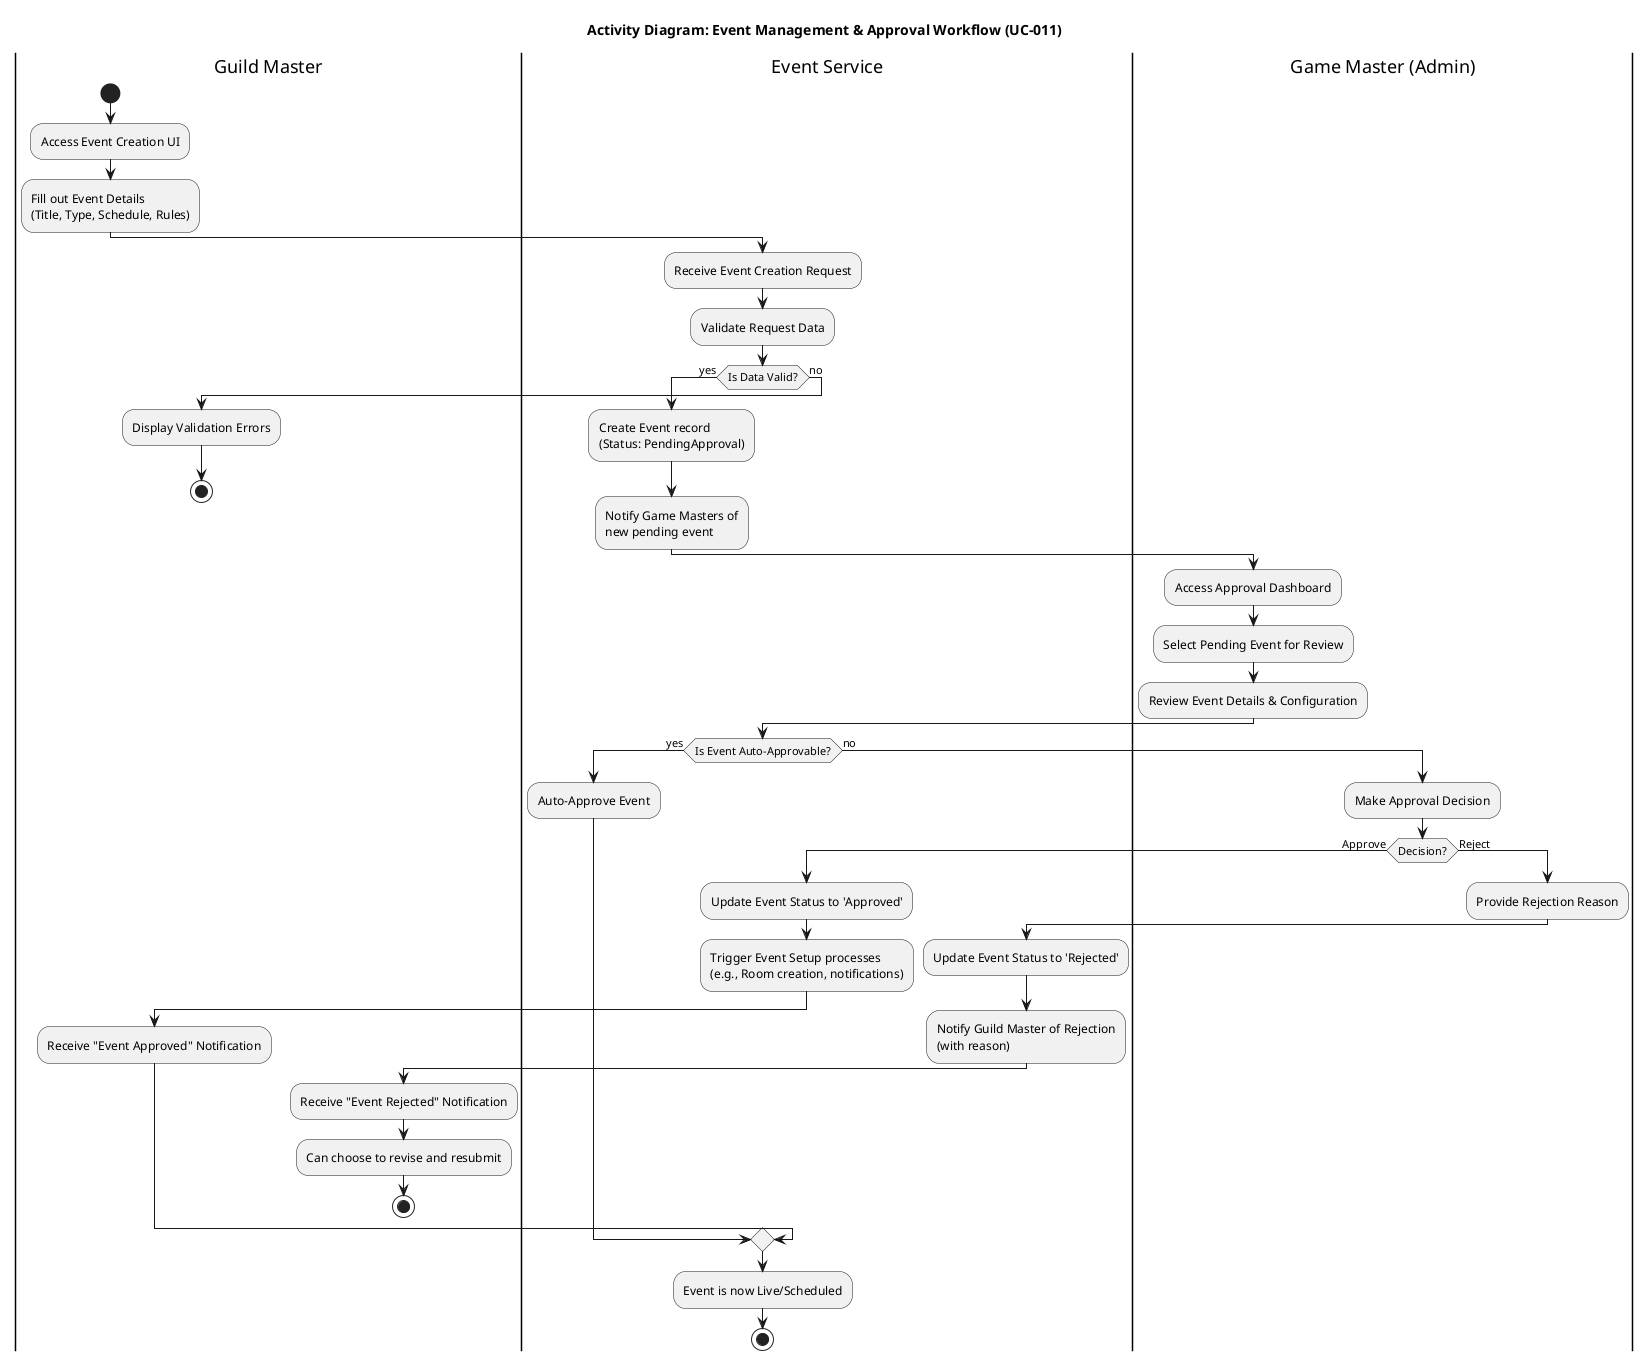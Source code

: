 ' File Path: /docs/srs/diagrams/activity/event-management-activity-diagram.puml
@startuml
title "Activity Diagram: Event Management & Approval Workflow (UC-011)"

|Guild Master|
start
:Access Event Creation UI;
:Fill out Event Details\n(Title, Type, Schedule, Rules);

|Event Service|
:Receive Event Creation Request;
:Validate Request Data;
if (Is Data Valid?) then (yes)
  :Create Event record\n(Status: PendingApproval);
  :Notify Game Masters of\nnew pending event;
else (no)
  |Guild Master|
  :Display Validation Errors;
  stop
endif

|Game Master (Admin)|
:Access Approval Dashboard;
:Select Pending Event for Review;
:Review Event Details & Configuration;

|Event Service|
if (Is Event Auto-Approvable?) then (yes)
  :Auto-Approve Event;
else (no)
  |Game Master (Admin)|
  :Make Approval Decision;
  if (Decision?) then (Approve)
    |Event Service|
    :Update Event Status to 'Approved';
    :Trigger Event Setup processes\n(e.g., Room creation, notifications);
    |Guild Master|
    :Receive "Event Approved" Notification;
  else (Reject)
    |Game Master (Admin)|
    :Provide Rejection Reason;
    |Event Service|
    :Update Event Status to 'Rejected';
    :Notify Guild Master of Rejection\n(with reason);
    |Guild Master|
    :Receive "Event Rejected" Notification;
    :Can choose to revise and resubmit;
    stop
  endif
endif

|Event Service|
:Event is now Live/Scheduled;

stop

@enduml